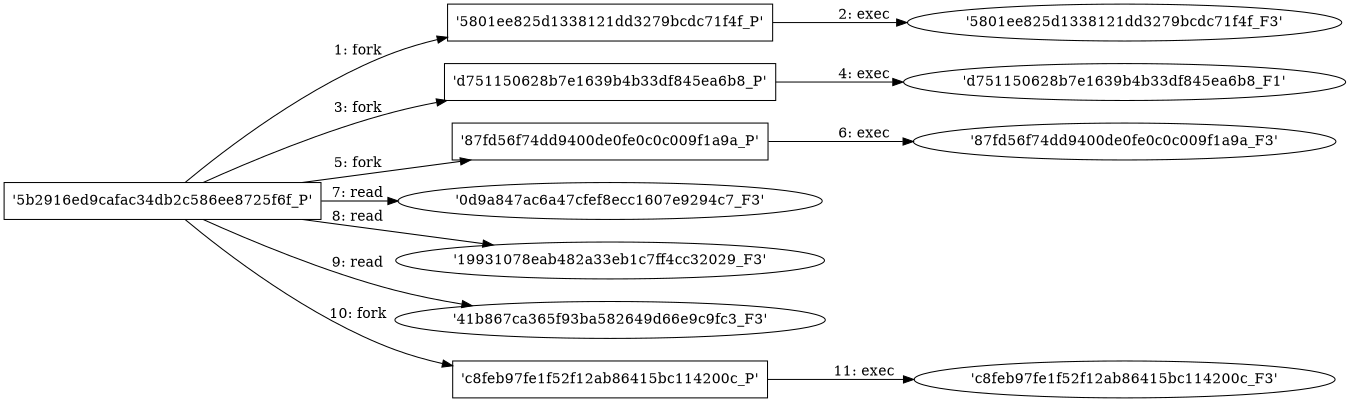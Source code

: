 digraph "D:\Learning\Paper\apt\基于CTI的攻击预警\Dataset\攻击图\ASGfromALLCTI\Threat Source (April 18) New attacks distribute Formbook, LokiBot.dot" {
rankdir="LR"
size="9"
fixedsize="false"
splines="true"
nodesep=0.3
ranksep=0
fontsize=10
overlap="scalexy"
engine= "neato"
	"'5b2916ed9cafac34db2c586ee8725f6f_P'" [node_type=Process shape=box]
	"'5801ee825d1338121dd3279bcdc71f4f_P'" [node_type=Process shape=box]
	"'5b2916ed9cafac34db2c586ee8725f6f_P'" -> "'5801ee825d1338121dd3279bcdc71f4f_P'" [label="1: fork"]
	"'5801ee825d1338121dd3279bcdc71f4f_P'" [node_type=Process shape=box]
	"'5801ee825d1338121dd3279bcdc71f4f_F3'" [node_type=File shape=ellipse]
	"'5801ee825d1338121dd3279bcdc71f4f_P'" -> "'5801ee825d1338121dd3279bcdc71f4f_F3'" [label="2: exec"]
	"'5b2916ed9cafac34db2c586ee8725f6f_P'" [node_type=Process shape=box]
	"'d751150628b7e1639b4b33df845ea6b8_P'" [node_type=Process shape=box]
	"'5b2916ed9cafac34db2c586ee8725f6f_P'" -> "'d751150628b7e1639b4b33df845ea6b8_P'" [label="3: fork"]
	"'d751150628b7e1639b4b33df845ea6b8_P'" [node_type=Process shape=box]
	"'d751150628b7e1639b4b33df845ea6b8_F1'" [node_type=File shape=ellipse]
	"'d751150628b7e1639b4b33df845ea6b8_P'" -> "'d751150628b7e1639b4b33df845ea6b8_F1'" [label="4: exec"]
	"'5b2916ed9cafac34db2c586ee8725f6f_P'" [node_type=Process shape=box]
	"'87fd56f74dd9400de0fe0c0c009f1a9a_P'" [node_type=Process shape=box]
	"'5b2916ed9cafac34db2c586ee8725f6f_P'" -> "'87fd56f74dd9400de0fe0c0c009f1a9a_P'" [label="5: fork"]
	"'87fd56f74dd9400de0fe0c0c009f1a9a_P'" [node_type=Process shape=box]
	"'87fd56f74dd9400de0fe0c0c009f1a9a_F3'" [node_type=File shape=ellipse]
	"'87fd56f74dd9400de0fe0c0c009f1a9a_P'" -> "'87fd56f74dd9400de0fe0c0c009f1a9a_F3'" [label="6: exec"]
	"'0d9a847ac6a47cfef8ecc1607e9294c7_F3'" [node_type=file shape=ellipse]
	"'5b2916ed9cafac34db2c586ee8725f6f_P'" [node_type=Process shape=box]
	"'5b2916ed9cafac34db2c586ee8725f6f_P'" -> "'0d9a847ac6a47cfef8ecc1607e9294c7_F3'" [label="7: read"]
	"'19931078eab482a33eb1c7ff4cc32029_F3'" [node_type=file shape=ellipse]
	"'5b2916ed9cafac34db2c586ee8725f6f_P'" [node_type=Process shape=box]
	"'5b2916ed9cafac34db2c586ee8725f6f_P'" -> "'19931078eab482a33eb1c7ff4cc32029_F3'" [label="8: read"]
	"'41b867ca365f93ba582649d66e9c9fc3_F3'" [node_type=file shape=ellipse]
	"'5b2916ed9cafac34db2c586ee8725f6f_P'" [node_type=Process shape=box]
	"'5b2916ed9cafac34db2c586ee8725f6f_P'" -> "'41b867ca365f93ba582649d66e9c9fc3_F3'" [label="9: read"]
	"'5b2916ed9cafac34db2c586ee8725f6f_P'" [node_type=Process shape=box]
	"'c8feb97fe1f52f12ab86415bc114200c_P'" [node_type=Process shape=box]
	"'5b2916ed9cafac34db2c586ee8725f6f_P'" -> "'c8feb97fe1f52f12ab86415bc114200c_P'" [label="10: fork"]
	"'c8feb97fe1f52f12ab86415bc114200c_P'" [node_type=Process shape=box]
	"'c8feb97fe1f52f12ab86415bc114200c_F3'" [node_type=File shape=ellipse]
	"'c8feb97fe1f52f12ab86415bc114200c_P'" -> "'c8feb97fe1f52f12ab86415bc114200c_F3'" [label="11: exec"]
}
